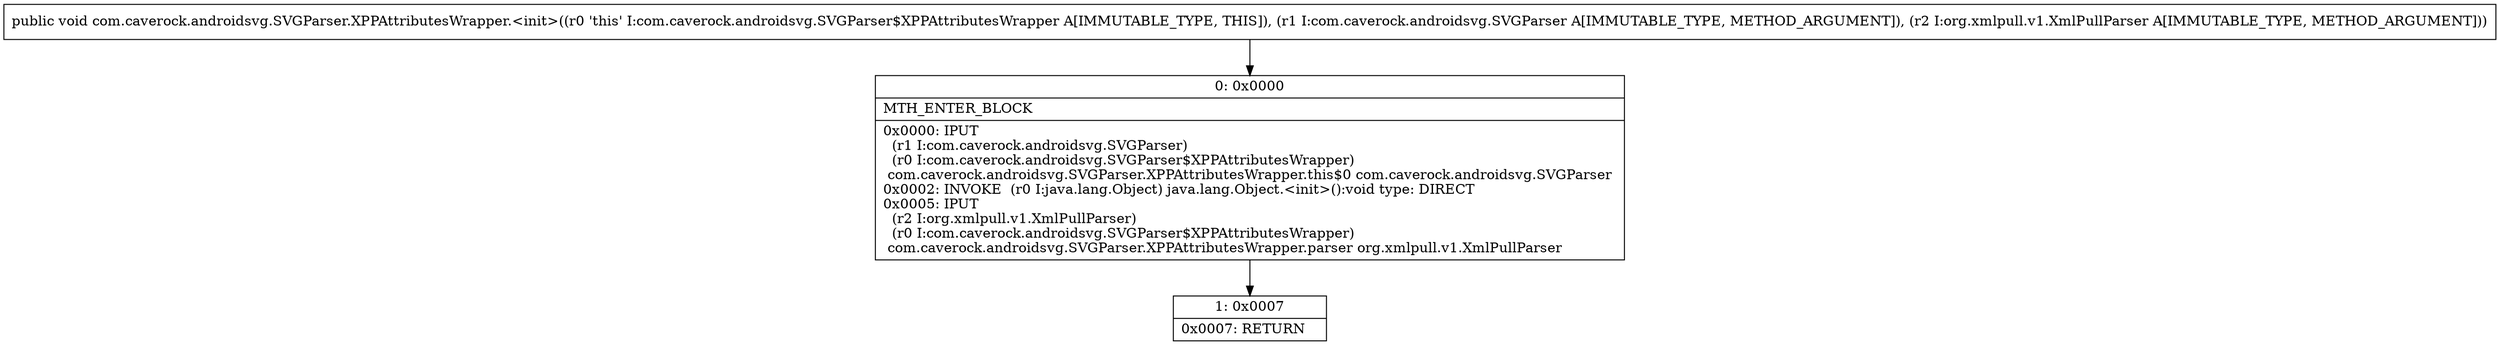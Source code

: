 digraph "CFG forcom.caverock.androidsvg.SVGParser.XPPAttributesWrapper.\<init\>(Lcom\/caverock\/androidsvg\/SVGParser;Lorg\/xmlpull\/v1\/XmlPullParser;)V" {
Node_0 [shape=record,label="{0\:\ 0x0000|MTH_ENTER_BLOCK\l|0x0000: IPUT  \l  (r1 I:com.caverock.androidsvg.SVGParser)\l  (r0 I:com.caverock.androidsvg.SVGParser$XPPAttributesWrapper)\l com.caverock.androidsvg.SVGParser.XPPAttributesWrapper.this$0 com.caverock.androidsvg.SVGParser \l0x0002: INVOKE  (r0 I:java.lang.Object) java.lang.Object.\<init\>():void type: DIRECT \l0x0005: IPUT  \l  (r2 I:org.xmlpull.v1.XmlPullParser)\l  (r0 I:com.caverock.androidsvg.SVGParser$XPPAttributesWrapper)\l com.caverock.androidsvg.SVGParser.XPPAttributesWrapper.parser org.xmlpull.v1.XmlPullParser \l}"];
Node_1 [shape=record,label="{1\:\ 0x0007|0x0007: RETURN   \l}"];
MethodNode[shape=record,label="{public void com.caverock.androidsvg.SVGParser.XPPAttributesWrapper.\<init\>((r0 'this' I:com.caverock.androidsvg.SVGParser$XPPAttributesWrapper A[IMMUTABLE_TYPE, THIS]), (r1 I:com.caverock.androidsvg.SVGParser A[IMMUTABLE_TYPE, METHOD_ARGUMENT]), (r2 I:org.xmlpull.v1.XmlPullParser A[IMMUTABLE_TYPE, METHOD_ARGUMENT])) }"];
MethodNode -> Node_0;
Node_0 -> Node_1;
}

